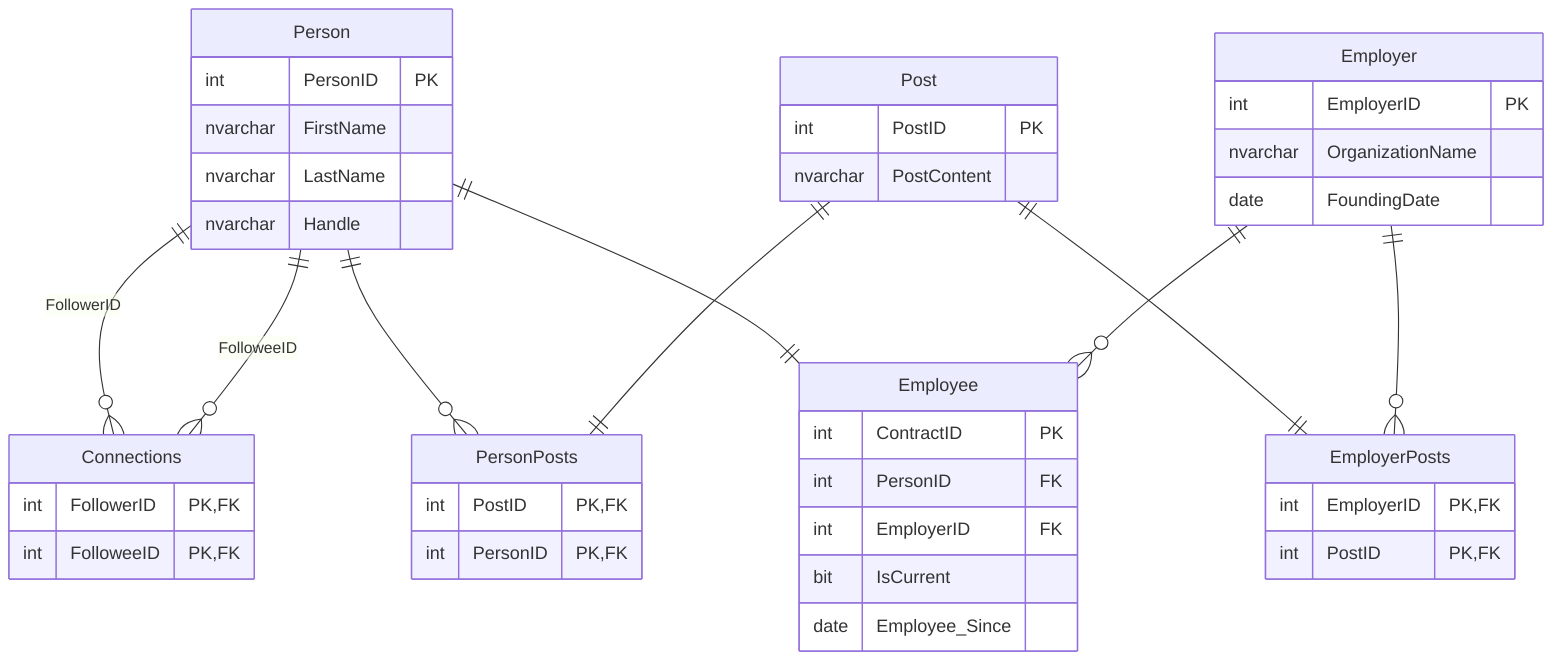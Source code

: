 erDiagram
    Person {
        int PersonID PK
        nvarchar FirstName
        nvarchar LastName
        nvarchar Handle
    }

    Employer {
        int EmployerID PK
        nvarchar OrganizationName
        date FoundingDate
    }                                        

    Employee {
        int ContractID PK
        int PersonID FK
        int EmployerID FK
        bit IsCurrent
        date Employee_Since
    }

    Connections {
        int FollowerID PK, FK
        int FolloweeID PK, FK
    }

    Post {
        int PostID PK
        nvarchar PostContent
    }

    PersonPosts {
        int PostID PK, FK
        int PersonID PK, FK
    }

    EmployerPosts {
        int EmployerID PK, FK
        int PostID PK, FK
    }
    
    Person ||--o{ Connections: "FollowerID"
    Person ||--o{ Connections: "FolloweeID"
    Person ||--o{ PersonPosts: ""

    Post ||--|| PersonPosts: ""
    Post ||--|| EmployerPosts: ""

    Person ||--|| Employee : ""
    Employer ||--o{ Employee : ""
    Employer ||--o{ EmployerPosts : ""